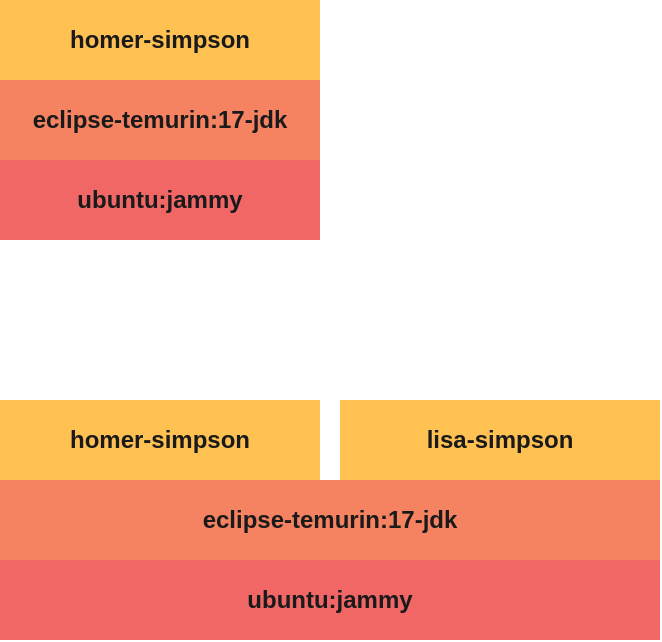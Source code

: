<mxfile version="21.2.8" type="device">
  <diagram name="image-layers" id="1Ttg33wdf2TBwmpcnNgZ">
    <mxGraphModel dx="462" dy="855" grid="1" gridSize="10" guides="1" tooltips="1" connect="1" arrows="1" fold="1" page="1" pageScale="1" pageWidth="850" pageHeight="1100" math="0" shadow="0">
      <root>
        <mxCell id="0" />
        <mxCell id="1" parent="0" />
        <mxCell id="f7gBdi9Igt3aAUvKKh6F-1" value="ubuntu:jammy" style="rounded=0;whiteSpace=wrap;html=1;strokeColor=none;fillColor=#f06766;fontFamily=Helvetica;fontStyle=1;fontColor=#1A1A1A;" vertex="1" parent="1">
          <mxGeometry x="40" y="120" width="160" height="40" as="geometry" />
        </mxCell>
        <mxCell id="f7gBdi9Igt3aAUvKKh6F-2" value="eclipse-temurin:17-jdk" style="rounded=0;whiteSpace=wrap;html=1;strokeColor=none;fillColor=#f58260;fontFamily=Helvetica;fontStyle=1;fontColor=#1A1A1A;" vertex="1" parent="1">
          <mxGeometry x="40" y="80" width="160" height="40" as="geometry" />
        </mxCell>
        <mxCell id="f7gBdi9Igt3aAUvKKh6F-3" value="homer-simpson" style="rounded=0;whiteSpace=wrap;html=1;strokeColor=none;fillColor=#ffc152;fontFamily=Helvetica;fontStyle=1;fontColor=#1A1A1A;" vertex="1" parent="1">
          <mxGeometry x="40" y="40" width="160" height="40" as="geometry" />
        </mxCell>
        <mxCell id="f7gBdi9Igt3aAUvKKh6F-4" value="ubuntu:jammy" style="rounded=0;whiteSpace=wrap;html=1;strokeColor=none;fillColor=#f06766;fontFamily=Helvetica;fontStyle=1;fontColor=#1A1A1A;" vertex="1" parent="1">
          <mxGeometry x="40" y="320" width="330" height="40" as="geometry" />
        </mxCell>
        <mxCell id="f7gBdi9Igt3aAUvKKh6F-5" value="eclipse-temurin:17-jdk" style="rounded=0;whiteSpace=wrap;html=1;strokeColor=none;fillColor=#f58260;fontFamily=Helvetica;fontStyle=1;fontColor=#1A1A1A;" vertex="1" parent="1">
          <mxGeometry x="40" y="280" width="330" height="40" as="geometry" />
        </mxCell>
        <mxCell id="f7gBdi9Igt3aAUvKKh6F-6" value="homer-simpson" style="rounded=0;whiteSpace=wrap;html=1;strokeColor=none;fillColor=#ffc152;fontFamily=Helvetica;fontStyle=1;fontColor=#1A1A1A;" vertex="1" parent="1">
          <mxGeometry x="40" y="240" width="160" height="40" as="geometry" />
        </mxCell>
        <mxCell id="f7gBdi9Igt3aAUvKKh6F-7" value="lisa-simpson" style="rounded=0;whiteSpace=wrap;html=1;strokeColor=none;fillColor=#ffc152;fontFamily=Helvetica;fontStyle=1;fontColor=#1A1A1A;" vertex="1" parent="1">
          <mxGeometry x="210" y="240" width="160" height="40" as="geometry" />
        </mxCell>
      </root>
    </mxGraphModel>
  </diagram>
</mxfile>
